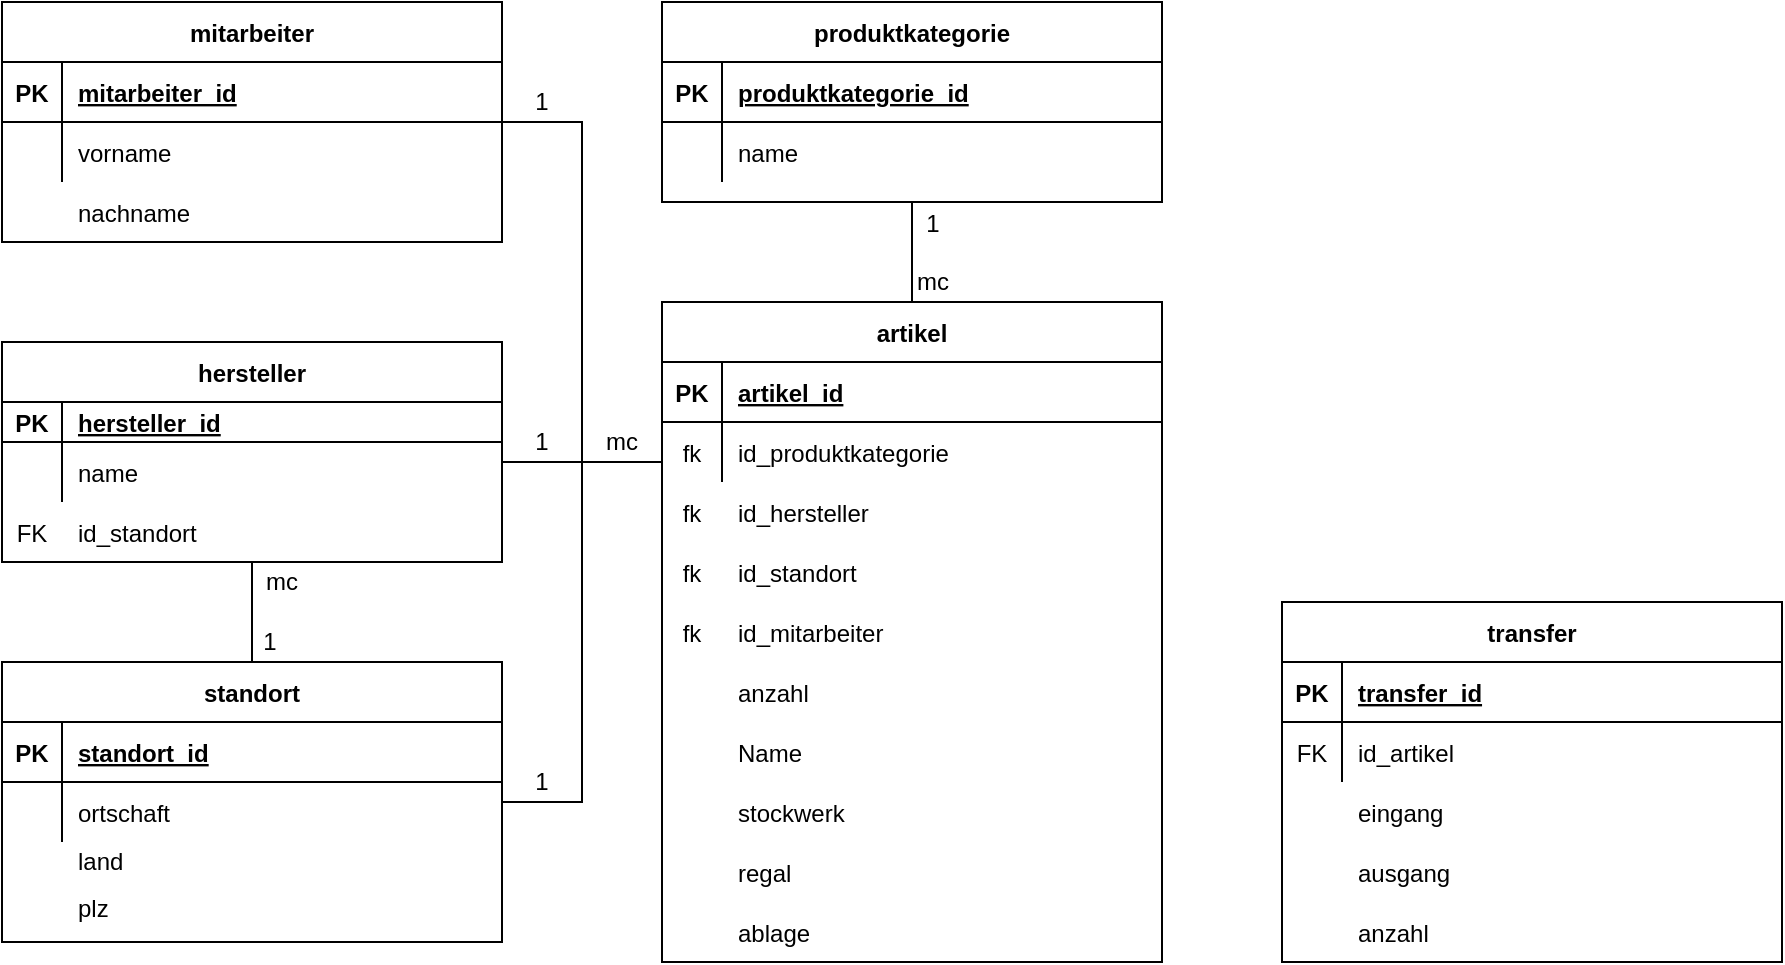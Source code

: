 <mxfile version="13.7.9" type="device"><diagram id="R2lEEEUBdFMjLlhIrx00" name="Page-1"><mxGraphModel dx="621" dy="461" grid="1" gridSize="10" guides="1" tooltips="1" connect="1" arrows="1" fold="1" page="1" pageScale="1" pageWidth="850" pageHeight="1100" math="0" shadow="0" extFonts="Permanent Marker^https://fonts.googleapis.com/css?family=Permanent+Marker"><root><mxCell id="0"/><mxCell id="1" parent="0"/><mxCell id="7EhDEFcTuI5stFCjLQC7-51" value="fk" style="shape=partialRectangle;overflow=hidden;connectable=0;fillColor=none;top=0;left=0;bottom=0;right=0;horizontal=1;" parent="1" vertex="1"><mxGeometry x="400" y="770" width="30" height="30" as="geometry"/></mxCell><mxCell id="7EhDEFcTuI5stFCjLQC7-52" value="id_hersteller" style="shape=partialRectangle;overflow=hidden;connectable=0;fillColor=none;top=0;left=0;bottom=0;right=0;align=left;spacingLeft=6;" parent="1" vertex="1"><mxGeometry x="430" y="770" width="220" height="30" as="geometry"/></mxCell><mxCell id="7EhDEFcTuI5stFCjLQC7-53" value="fk" style="shape=partialRectangle;overflow=hidden;connectable=0;fillColor=none;top=0;left=0;bottom=0;right=0;horizontal=1;" parent="1" vertex="1"><mxGeometry x="400" y="800" width="30" height="30" as="geometry"/></mxCell><mxCell id="7EhDEFcTuI5stFCjLQC7-54" value="id_standort" style="shape=partialRectangle;overflow=hidden;connectable=0;fillColor=none;top=0;left=0;bottom=0;right=0;align=left;spacingLeft=6;" parent="1" vertex="1"><mxGeometry x="430" y="800" width="220" height="30" as="geometry"/></mxCell><mxCell id="7EhDEFcTuI5stFCjLQC7-62" value="id_mitarbeiter" style="shape=partialRectangle;overflow=hidden;connectable=0;fillColor=none;top=0;left=0;bottom=0;right=0;align=left;spacingLeft=6;" parent="1" vertex="1"><mxGeometry x="430" y="830" width="220" height="30" as="geometry"/></mxCell><mxCell id="7EhDEFcTuI5stFCjLQC7-63" value="anzahl" style="shape=partialRectangle;overflow=hidden;connectable=0;fillColor=none;top=0;left=0;bottom=0;right=0;align=left;spacingLeft=6;" parent="1" vertex="1"><mxGeometry x="430" y="860" width="220" height="30" as="geometry"/></mxCell><mxCell id="7EhDEFcTuI5stFCjLQC7-65" value="name" style="shape=partialRectangle;overflow=hidden;connectable=0;fillColor=none;top=0;left=0;bottom=0;right=0;align=left;spacingLeft=6;" parent="1" vertex="1"><mxGeometry x="100" y="750" width="220" height="30" as="geometry"/></mxCell><mxCell id="7EhDEFcTuI5stFCjLQC7-66" value="id_standort" style="shape=partialRectangle;overflow=hidden;connectable=0;fillColor=none;top=0;left=0;bottom=0;right=0;align=left;spacingLeft=6;" parent="1" vertex="1"><mxGeometry x="100" y="780" width="220" height="30" as="geometry"/></mxCell><mxCell id="7EhDEFcTuI5stFCjLQC7-74" value="" style="group" parent="1" vertex="1" connectable="0"><mxGeometry x="710" y="830" width="250" height="180" as="geometry"/></mxCell><mxCell id="7EhDEFcTuI5stFCjLQC7-22" value="transfer" style="shape=table;startSize=30;container=1;collapsible=1;childLayout=tableLayout;fixedRows=1;rowLines=0;fontStyle=1;align=center;resizeLast=1;" parent="7EhDEFcTuI5stFCjLQC7-74" vertex="1"><mxGeometry width="250" height="180" as="geometry"/></mxCell><mxCell id="7EhDEFcTuI5stFCjLQC7-23" value="" style="shape=partialRectangle;collapsible=0;dropTarget=0;pointerEvents=0;fillColor=none;points=[[0,0.5],[1,0.5]];portConstraint=eastwest;top=0;left=0;right=0;bottom=1;" parent="7EhDEFcTuI5stFCjLQC7-22" vertex="1"><mxGeometry y="30" width="250" height="30" as="geometry"/></mxCell><mxCell id="7EhDEFcTuI5stFCjLQC7-24" value="PK" style="shape=partialRectangle;overflow=hidden;connectable=0;fillColor=none;top=0;left=0;bottom=0;right=0;fontStyle=1;" parent="7EhDEFcTuI5stFCjLQC7-23" vertex="1"><mxGeometry width="30" height="30" as="geometry"/></mxCell><mxCell id="7EhDEFcTuI5stFCjLQC7-25" value="transfer_id" style="shape=partialRectangle;overflow=hidden;connectable=0;fillColor=none;top=0;left=0;bottom=0;right=0;align=left;spacingLeft=6;fontStyle=5;" parent="7EhDEFcTuI5stFCjLQC7-23" vertex="1"><mxGeometry x="30" width="220" height="30" as="geometry"/></mxCell><mxCell id="7EhDEFcTuI5stFCjLQC7-26" value="" style="shape=partialRectangle;collapsible=0;dropTarget=0;pointerEvents=0;fillColor=none;points=[[0,0.5],[1,0.5]];portConstraint=eastwest;top=0;left=0;right=0;bottom=0;" parent="7EhDEFcTuI5stFCjLQC7-22" vertex="1"><mxGeometry y="60" width="250" height="30" as="geometry"/></mxCell><mxCell id="7EhDEFcTuI5stFCjLQC7-27" value="FK" style="shape=partialRectangle;overflow=hidden;connectable=0;fillColor=none;top=0;left=0;bottom=0;right=0;" parent="7EhDEFcTuI5stFCjLQC7-26" vertex="1"><mxGeometry width="30" height="30" as="geometry"/></mxCell><mxCell id="7EhDEFcTuI5stFCjLQC7-28" value="" style="shape=partialRectangle;overflow=hidden;connectable=0;fillColor=none;top=0;left=0;bottom=0;right=0;align=left;spacingLeft=6;" parent="7EhDEFcTuI5stFCjLQC7-26" vertex="1"><mxGeometry x="30" width="220" height="30" as="geometry"/></mxCell><mxCell id="7EhDEFcTuI5stFCjLQC7-68" value="id_artikel" style="shape=partialRectangle;overflow=hidden;connectable=0;fillColor=none;top=0;left=0;bottom=0;right=0;align=left;spacingLeft=6;" parent="7EhDEFcTuI5stFCjLQC7-74" vertex="1"><mxGeometry x="30" y="60" width="220" height="30" as="geometry"/></mxCell><mxCell id="7EhDEFcTuI5stFCjLQC7-69" value="eingang" style="shape=partialRectangle;overflow=hidden;connectable=0;fillColor=none;top=0;left=0;bottom=0;right=0;align=left;spacingLeft=6;" parent="7EhDEFcTuI5stFCjLQC7-74" vertex="1"><mxGeometry x="30" y="90" width="220" height="30" as="geometry"/></mxCell><mxCell id="7EhDEFcTuI5stFCjLQC7-70" value="ausgang" style="shape=partialRectangle;overflow=hidden;connectable=0;fillColor=none;top=0;left=0;bottom=0;right=0;align=left;spacingLeft=6;" parent="7EhDEFcTuI5stFCjLQC7-74" vertex="1"><mxGeometry x="30" y="120" width="220" height="30" as="geometry"/></mxCell><mxCell id="7EhDEFcTuI5stFCjLQC7-71" value="anzahl" style="shape=partialRectangle;overflow=hidden;connectable=0;fillColor=none;top=0;left=0;bottom=0;right=0;align=left;spacingLeft=6;" parent="7EhDEFcTuI5stFCjLQC7-74" vertex="1"><mxGeometry x="30" y="150" width="220" height="30" as="geometry"/></mxCell><mxCell id="7EhDEFcTuI5stFCjLQC7-75" value="Name" style="shape=partialRectangle;overflow=hidden;connectable=0;fillColor=none;top=0;left=0;bottom=0;right=0;align=left;spacingLeft=6;" parent="1" vertex="1"><mxGeometry x="430" y="890" width="220" height="30" as="geometry"/></mxCell><mxCell id="7EhDEFcTuI5stFCjLQC7-78" value="" style="group" parent="1" vertex="1" connectable="0"><mxGeometry x="70" y="860" width="250" height="140" as="geometry"/></mxCell><mxCell id="7EhDEFcTuI5stFCjLQC7-73" value="" style="group" parent="7EhDEFcTuI5stFCjLQC7-78" vertex="1" connectable="0"><mxGeometry width="250" height="140" as="geometry"/></mxCell><mxCell id="7EhDEFcTuI5stFCjLQC7-15" value="standort" style="shape=table;startSize=30;container=1;collapsible=1;childLayout=tableLayout;fixedRows=1;rowLines=0;fontStyle=1;align=center;resizeLast=1;" parent="7EhDEFcTuI5stFCjLQC7-73" vertex="1"><mxGeometry width="250" height="140" as="geometry"/></mxCell><mxCell id="7EhDEFcTuI5stFCjLQC7-16" value="" style="shape=partialRectangle;collapsible=0;dropTarget=0;pointerEvents=0;fillColor=none;points=[[0,0.5],[1,0.5]];portConstraint=eastwest;top=0;left=0;right=0;bottom=1;" parent="7EhDEFcTuI5stFCjLQC7-15" vertex="1"><mxGeometry y="30" width="250" height="30" as="geometry"/></mxCell><mxCell id="7EhDEFcTuI5stFCjLQC7-17" value="PK" style="shape=partialRectangle;overflow=hidden;connectable=0;fillColor=none;top=0;left=0;bottom=0;right=0;fontStyle=1;" parent="7EhDEFcTuI5stFCjLQC7-16" vertex="1"><mxGeometry width="30" height="30" as="geometry"/></mxCell><mxCell id="7EhDEFcTuI5stFCjLQC7-18" value="standort_id" style="shape=partialRectangle;overflow=hidden;connectable=0;fillColor=none;top=0;left=0;bottom=0;right=0;align=left;spacingLeft=6;fontStyle=5;" parent="7EhDEFcTuI5stFCjLQC7-16" vertex="1"><mxGeometry x="30" width="220" height="30" as="geometry"/></mxCell><mxCell id="7EhDEFcTuI5stFCjLQC7-19" value="" style="shape=partialRectangle;collapsible=0;dropTarget=0;pointerEvents=0;fillColor=none;points=[[0,0.5],[1,0.5]];portConstraint=eastwest;top=0;left=0;right=0;bottom=0;" parent="7EhDEFcTuI5stFCjLQC7-15" vertex="1"><mxGeometry y="60" width="250" height="30" as="geometry"/></mxCell><mxCell id="7EhDEFcTuI5stFCjLQC7-20" value="" style="shape=partialRectangle;overflow=hidden;connectable=0;fillColor=none;top=0;left=0;bottom=0;right=0;" parent="7EhDEFcTuI5stFCjLQC7-19" vertex="1"><mxGeometry width="30" height="30" as="geometry"/></mxCell><mxCell id="7EhDEFcTuI5stFCjLQC7-21" value="ortschaft" style="shape=partialRectangle;overflow=hidden;connectable=0;fillColor=none;top=0;left=0;bottom=0;right=0;align=left;spacingLeft=6;" parent="7EhDEFcTuI5stFCjLQC7-19" vertex="1"><mxGeometry x="30" width="220" height="30" as="geometry"/></mxCell><mxCell id="7EhDEFcTuI5stFCjLQC7-72" value="plz" style="shape=partialRectangle;overflow=hidden;connectable=0;fillColor=none;top=0;left=0;bottom=0;right=0;align=left;spacingLeft=6;" parent="7EhDEFcTuI5stFCjLQC7-73" vertex="1"><mxGeometry x="30" y="105" width="220" height="35" as="geometry"/></mxCell><mxCell id="7EhDEFcTuI5stFCjLQC7-76" value="land" style="shape=partialRectangle;overflow=hidden;connectable=0;fillColor=none;top=0;left=0;bottom=0;right=0;align=left;spacingLeft=6;" parent="7EhDEFcTuI5stFCjLQC7-73" vertex="1"><mxGeometry x="30" y="85" width="220" height="28" as="geometry"/></mxCell><mxCell id="7EhDEFcTuI5stFCjLQC7-79" value="nachname" style="shape=partialRectangle;overflow=hidden;connectable=0;fillColor=none;top=0;left=0;bottom=0;right=0;align=left;spacingLeft=6;" parent="1" vertex="1"><mxGeometry x="100" y="620" width="220" height="30" as="geometry"/></mxCell><mxCell id="7EhDEFcTuI5stFCjLQC7-81" value="fk" style="shape=partialRectangle;overflow=hidden;connectable=0;fillColor=none;top=0;left=0;bottom=0;right=0;horizontal=1;" parent="1" vertex="1"><mxGeometry x="400" y="830" width="30" height="30" as="geometry"/></mxCell><mxCell id="7EhDEFcTuI5stFCjLQC7-82" value="FK" style="shape=partialRectangle;overflow=hidden;connectable=0;fillColor=none;top=0;left=0;bottom=0;right=0;" parent="1" vertex="1"><mxGeometry x="70" y="780" width="30" height="30" as="geometry"/></mxCell><mxCell id="7EhDEFcTuI5stFCjLQC7-83" value="stockwerk" style="shape=partialRectangle;overflow=hidden;connectable=0;fillColor=none;top=0;left=0;bottom=0;right=0;align=left;spacingLeft=6;" parent="1" vertex="1"><mxGeometry x="430" y="920" width="220" height="30" as="geometry"/></mxCell><mxCell id="7EhDEFcTuI5stFCjLQC7-84" value="regal" style="shape=partialRectangle;overflow=hidden;connectable=0;fillColor=none;top=0;left=0;bottom=0;right=0;align=left;spacingLeft=6;" parent="1" vertex="1"><mxGeometry x="430" y="950" width="220" height="30" as="geometry"/></mxCell><mxCell id="7EhDEFcTuI5stFCjLQC7-85" value="ablage" style="shape=partialRectangle;overflow=hidden;connectable=0;fillColor=none;top=0;left=0;bottom=0;right=0;align=left;spacingLeft=6;" parent="1" vertex="1"><mxGeometry x="430" y="980" width="220" height="30" as="geometry"/></mxCell><mxCell id="7EhDEFcTuI5stFCjLQC7-88" style="edgeStyle=orthogonalEdgeStyle;rounded=0;orthogonalLoop=1;jettySize=auto;html=1;endArrow=none;endFill=0;" parent="1" source="C-vyLk0tnHw3VtMMgP7b-23" target="7EhDEFcTuI5stFCjLQC7-1" edge="1"><mxGeometry relative="1" as="geometry"/></mxCell><mxCell id="7EhDEFcTuI5stFCjLQC7-89" style="edgeStyle=orthogonalEdgeStyle;rounded=0;orthogonalLoop=1;jettySize=auto;html=1;endArrow=none;endFill=0;" parent="1" source="C-vyLk0tnHw3VtMMgP7b-23" target="7EhDEFcTuI5stFCjLQC7-43" edge="1"><mxGeometry relative="1" as="geometry"><Array as="points"><mxPoint x="360" y="760"/><mxPoint x="360" y="590"/></Array></mxGeometry></mxCell><mxCell id="7EhDEFcTuI5stFCjLQC7-91" style="edgeStyle=orthogonalEdgeStyle;rounded=0;orthogonalLoop=1;jettySize=auto;html=1;endArrow=none;endFill=0;" parent="1" source="C-vyLk0tnHw3VtMMgP7b-23" target="7EhDEFcTuI5stFCjLQC7-8" edge="1"><mxGeometry relative="1" as="geometry"><Array as="points"><mxPoint x="390" y="760"/><mxPoint x="390" y="760"/></Array></mxGeometry></mxCell><mxCell id="3fY29KLkUx_pCbF7baEl-1" style="edgeStyle=orthogonalEdgeStyle;rounded=0;orthogonalLoop=1;jettySize=auto;html=1;endArrow=none;endFill=0;" parent="1" source="3fY29KLkUx_pCbF7baEl-2" target="7EhDEFcTuI5stFCjLQC7-15" edge="1"><mxGeometry relative="1" as="geometry"><Array as="points"><mxPoint x="360" y="760"/><mxPoint x="360" y="930"/></Array></mxGeometry></mxCell><mxCell id="C-vyLk0tnHw3VtMMgP7b-23" value="artikel" style="shape=table;startSize=30;container=1;collapsible=1;childLayout=tableLayout;fixedRows=1;rowLines=0;fontStyle=1;align=center;resizeLast=1;" parent="1" vertex="1"><mxGeometry x="400" y="680" width="250" height="330" as="geometry"/></mxCell><mxCell id="C-vyLk0tnHw3VtMMgP7b-24" value="" style="shape=partialRectangle;collapsible=0;dropTarget=0;pointerEvents=0;fillColor=none;points=[[0,0.5],[1,0.5]];portConstraint=eastwest;top=0;left=0;right=0;bottom=1;" parent="C-vyLk0tnHw3VtMMgP7b-23" vertex="1"><mxGeometry y="30" width="250" height="30" as="geometry"/></mxCell><mxCell id="C-vyLk0tnHw3VtMMgP7b-25" value="PK" style="shape=partialRectangle;overflow=hidden;connectable=0;fillColor=none;top=0;left=0;bottom=0;right=0;fontStyle=1;" parent="C-vyLk0tnHw3VtMMgP7b-24" vertex="1"><mxGeometry width="30" height="30" as="geometry"/></mxCell><mxCell id="C-vyLk0tnHw3VtMMgP7b-26" value="artikel_id" style="shape=partialRectangle;overflow=hidden;connectable=0;fillColor=none;top=0;left=0;bottom=0;right=0;align=left;spacingLeft=6;fontStyle=5;" parent="C-vyLk0tnHw3VtMMgP7b-24" vertex="1"><mxGeometry x="30" width="220" height="30" as="geometry"/></mxCell><mxCell id="C-vyLk0tnHw3VtMMgP7b-27" value="" style="shape=partialRectangle;collapsible=0;dropTarget=0;pointerEvents=0;fillColor=none;points=[[0,0.5],[1,0.5]];portConstraint=eastwest;top=0;left=0;right=0;bottom=0;" parent="C-vyLk0tnHw3VtMMgP7b-23" vertex="1"><mxGeometry y="60" width="250" height="30" as="geometry"/></mxCell><mxCell id="C-vyLk0tnHw3VtMMgP7b-28" value="fk" style="shape=partialRectangle;overflow=hidden;connectable=0;fillColor=none;top=0;left=0;bottom=0;right=0;horizontal=1;" parent="C-vyLk0tnHw3VtMMgP7b-27" vertex="1"><mxGeometry width="30" height="30" as="geometry"/></mxCell><mxCell id="C-vyLk0tnHw3VtMMgP7b-29" value="id_produktkategorie" style="shape=partialRectangle;overflow=hidden;connectable=0;fillColor=none;top=0;left=0;bottom=0;right=0;align=left;spacingLeft=6;" parent="C-vyLk0tnHw3VtMMgP7b-27" vertex="1"><mxGeometry x="30" width="220" height="30" as="geometry"/></mxCell><mxCell id="h6s0ormf8SYAG6ea_8el-1" style="edgeStyle=orthogonalEdgeStyle;rounded=0;orthogonalLoop=1;jettySize=auto;html=1;endArrow=none;endFill=0;" edge="1" parent="1" source="7EhDEFcTuI5stFCjLQC7-8" target="7EhDEFcTuI5stFCjLQC7-15"><mxGeometry relative="1" as="geometry"/></mxCell><mxCell id="7EhDEFcTuI5stFCjLQC7-8" value="hersteller" style="shape=table;startSize=30;container=1;collapsible=1;childLayout=tableLayout;fixedRows=1;rowLines=0;fontStyle=1;align=center;resizeLast=1;" parent="1" vertex="1"><mxGeometry x="70" y="700" width="250" height="110" as="geometry"/></mxCell><mxCell id="7EhDEFcTuI5stFCjLQC7-9" value="" style="shape=partialRectangle;collapsible=0;dropTarget=0;pointerEvents=0;fillColor=none;points=[[0,0.5],[1,0.5]];portConstraint=eastwest;top=0;left=0;right=0;bottom=1;" parent="7EhDEFcTuI5stFCjLQC7-8" vertex="1"><mxGeometry y="30" width="250" height="20" as="geometry"/></mxCell><mxCell id="7EhDEFcTuI5stFCjLQC7-10" value="PK" style="shape=partialRectangle;overflow=hidden;connectable=0;fillColor=none;top=0;left=0;bottom=0;right=0;fontStyle=1;" parent="7EhDEFcTuI5stFCjLQC7-9" vertex="1"><mxGeometry width="30" height="20" as="geometry"/></mxCell><mxCell id="7EhDEFcTuI5stFCjLQC7-11" value="hersteller_id" style="shape=partialRectangle;overflow=hidden;connectable=0;fillColor=none;top=0;left=0;bottom=0;right=0;align=left;spacingLeft=6;fontStyle=5;" parent="7EhDEFcTuI5stFCjLQC7-9" vertex="1"><mxGeometry x="30" width="220" height="20" as="geometry"/></mxCell><mxCell id="7EhDEFcTuI5stFCjLQC7-12" value="" style="shape=partialRectangle;collapsible=0;dropTarget=0;pointerEvents=0;fillColor=none;points=[[0,0.5],[1,0.5]];portConstraint=eastwest;top=0;left=0;right=0;bottom=0;" parent="7EhDEFcTuI5stFCjLQC7-8" vertex="1"><mxGeometry y="50" width="250" height="30" as="geometry"/></mxCell><mxCell id="7EhDEFcTuI5stFCjLQC7-13" value="" style="shape=partialRectangle;overflow=hidden;connectable=0;fillColor=none;top=0;left=0;bottom=0;right=0;" parent="7EhDEFcTuI5stFCjLQC7-12" vertex="1"><mxGeometry width="30" height="30" as="geometry"/></mxCell><mxCell id="7EhDEFcTuI5stFCjLQC7-14" value="" style="shape=partialRectangle;overflow=hidden;connectable=0;fillColor=none;top=0;left=0;bottom=0;right=0;align=left;spacingLeft=6;" parent="7EhDEFcTuI5stFCjLQC7-12" vertex="1"><mxGeometry x="30" width="220" height="30" as="geometry"/></mxCell><mxCell id="ZTk1k1ro84yPz1yUK3Gn-1" value="1&lt;br&gt;&amp;nbsp;&amp;nbsp;&lt;br&gt;mc" style="text;html=1;align=center;verticalAlign=middle;resizable=0;points=[];autosize=1;" parent="1" vertex="1"><mxGeometry x="520" y="630" width="30" height="50" as="geometry"/></mxCell><mxCell id="7EhDEFcTuI5stFCjLQC7-1" value="produktkategorie" style="shape=table;startSize=30;container=1;collapsible=1;childLayout=tableLayout;fixedRows=1;rowLines=0;fontStyle=1;align=center;resizeLast=1;" parent="1" vertex="1"><mxGeometry x="400" y="530" width="250" height="100.0" as="geometry"/></mxCell><mxCell id="7EhDEFcTuI5stFCjLQC7-2" value="" style="shape=partialRectangle;collapsible=0;dropTarget=0;pointerEvents=0;fillColor=none;points=[[0,0.5],[1,0.5]];portConstraint=eastwest;top=0;left=0;right=0;bottom=1;" parent="7EhDEFcTuI5stFCjLQC7-1" vertex="1"><mxGeometry y="30" width="250" height="30" as="geometry"/></mxCell><mxCell id="7EhDEFcTuI5stFCjLQC7-3" value="PK" style="shape=partialRectangle;overflow=hidden;connectable=0;fillColor=none;top=0;left=0;bottom=0;right=0;fontStyle=1;" parent="7EhDEFcTuI5stFCjLQC7-2" vertex="1"><mxGeometry width="30" height="30" as="geometry"/></mxCell><mxCell id="7EhDEFcTuI5stFCjLQC7-4" value="produktkategorie_id" style="shape=partialRectangle;overflow=hidden;connectable=0;fillColor=none;top=0;left=0;bottom=0;right=0;align=left;spacingLeft=6;fontStyle=5;" parent="7EhDEFcTuI5stFCjLQC7-2" vertex="1"><mxGeometry x="30" width="220" height="30" as="geometry"/></mxCell><mxCell id="7EhDEFcTuI5stFCjLQC7-5" value="" style="shape=partialRectangle;collapsible=0;dropTarget=0;pointerEvents=0;fillColor=none;points=[[0,0.5],[1,0.5]];portConstraint=eastwest;top=0;left=0;right=0;bottom=0;" parent="7EhDEFcTuI5stFCjLQC7-1" vertex="1"><mxGeometry y="60" width="250" height="30" as="geometry"/></mxCell><mxCell id="7EhDEFcTuI5stFCjLQC7-6" value="" style="shape=partialRectangle;overflow=hidden;connectable=0;fillColor=none;top=0;left=0;bottom=0;right=0;" parent="7EhDEFcTuI5stFCjLQC7-5" vertex="1"><mxGeometry width="30" height="30" as="geometry"/></mxCell><mxCell id="7EhDEFcTuI5stFCjLQC7-7" value="name" style="shape=partialRectangle;overflow=hidden;connectable=0;fillColor=none;top=0;left=0;bottom=0;right=0;align=left;spacingLeft=6;" parent="7EhDEFcTuI5stFCjLQC7-5" vertex="1"><mxGeometry x="30" width="220" height="30" as="geometry"/></mxCell><mxCell id="ZTk1k1ro84yPz1yUK3Gn-2" value="1" style="text;html=1;strokeColor=none;fillColor=none;align=center;verticalAlign=middle;whiteSpace=wrap;rounded=0;" parent="1" vertex="1"><mxGeometry x="320" y="570" width="40" height="20" as="geometry"/></mxCell><mxCell id="ZTk1k1ro84yPz1yUK3Gn-3" value="mc" style="text;html=1;strokeColor=none;fillColor=none;align=center;verticalAlign=middle;whiteSpace=wrap;rounded=0;" parent="1" vertex="1"><mxGeometry x="360" y="740" width="40" height="20" as="geometry"/></mxCell><mxCell id="7EhDEFcTuI5stFCjLQC7-43" value="mitarbeiter" style="shape=table;startSize=30;container=1;collapsible=1;childLayout=tableLayout;fixedRows=1;rowLines=0;fontStyle=1;align=center;resizeLast=1;" parent="1" vertex="1"><mxGeometry x="70" y="530" width="250" height="120" as="geometry"/></mxCell><mxCell id="7EhDEFcTuI5stFCjLQC7-44" value="" style="shape=partialRectangle;collapsible=0;dropTarget=0;pointerEvents=0;fillColor=none;points=[[0,0.5],[1,0.5]];portConstraint=eastwest;top=0;left=0;right=0;bottom=1;" parent="7EhDEFcTuI5stFCjLQC7-43" vertex="1"><mxGeometry y="30" width="250" height="30" as="geometry"/></mxCell><mxCell id="7EhDEFcTuI5stFCjLQC7-45" value="PK" style="shape=partialRectangle;overflow=hidden;connectable=0;fillColor=none;top=0;left=0;bottom=0;right=0;fontStyle=1;" parent="7EhDEFcTuI5stFCjLQC7-44" vertex="1"><mxGeometry width="30" height="30" as="geometry"/></mxCell><mxCell id="7EhDEFcTuI5stFCjLQC7-46" value="mitarbeiter_id" style="shape=partialRectangle;overflow=hidden;connectable=0;fillColor=none;top=0;left=0;bottom=0;right=0;align=left;spacingLeft=6;fontStyle=5;" parent="7EhDEFcTuI5stFCjLQC7-44" vertex="1"><mxGeometry x="30" width="220" height="30" as="geometry"/></mxCell><mxCell id="7EhDEFcTuI5stFCjLQC7-47" value="" style="shape=partialRectangle;collapsible=0;dropTarget=0;pointerEvents=0;fillColor=none;points=[[0,0.5],[1,0.5]];portConstraint=eastwest;top=0;left=0;right=0;bottom=0;" parent="7EhDEFcTuI5stFCjLQC7-43" vertex="1"><mxGeometry y="60" width="250" height="30" as="geometry"/></mxCell><mxCell id="7EhDEFcTuI5stFCjLQC7-48" value="" style="shape=partialRectangle;overflow=hidden;connectable=0;fillColor=none;top=0;left=0;bottom=0;right=0;" parent="7EhDEFcTuI5stFCjLQC7-47" vertex="1"><mxGeometry width="30" height="30" as="geometry"/></mxCell><mxCell id="7EhDEFcTuI5stFCjLQC7-49" value="vorname" style="shape=partialRectangle;overflow=hidden;connectable=0;fillColor=none;top=0;left=0;bottom=0;right=0;align=left;spacingLeft=6;" parent="7EhDEFcTuI5stFCjLQC7-47" vertex="1"><mxGeometry x="30" width="220" height="30" as="geometry"/></mxCell><mxCell id="3fY29KLkUx_pCbF7baEl-3" value="1" style="text;html=1;strokeColor=none;fillColor=none;align=center;verticalAlign=middle;whiteSpace=wrap;rounded=0;" parent="1" vertex="1"><mxGeometry x="320" y="740" width="40" height="20" as="geometry"/></mxCell><mxCell id="3fY29KLkUx_pCbF7baEl-2" value="1" style="text;html=1;strokeColor=none;fillColor=none;align=center;verticalAlign=middle;whiteSpace=wrap;rounded=0;" parent="1" vertex="1"><mxGeometry x="320" y="910" width="40" height="20" as="geometry"/></mxCell><mxCell id="h6s0ormf8SYAG6ea_8el-2" value="1" style="text;html=1;strokeColor=none;fillColor=none;align=center;verticalAlign=middle;whiteSpace=wrap;rounded=0;" vertex="1" parent="1"><mxGeometry x="184" y="840" width="40" height="20" as="geometry"/></mxCell><mxCell id="h6s0ormf8SYAG6ea_8el-3" value="mc" style="text;html=1;strokeColor=none;fillColor=none;align=center;verticalAlign=middle;whiteSpace=wrap;rounded=0;" vertex="1" parent="1"><mxGeometry x="190" y="810" width="40" height="20" as="geometry"/></mxCell></root></mxGraphModel></diagram></mxfile>